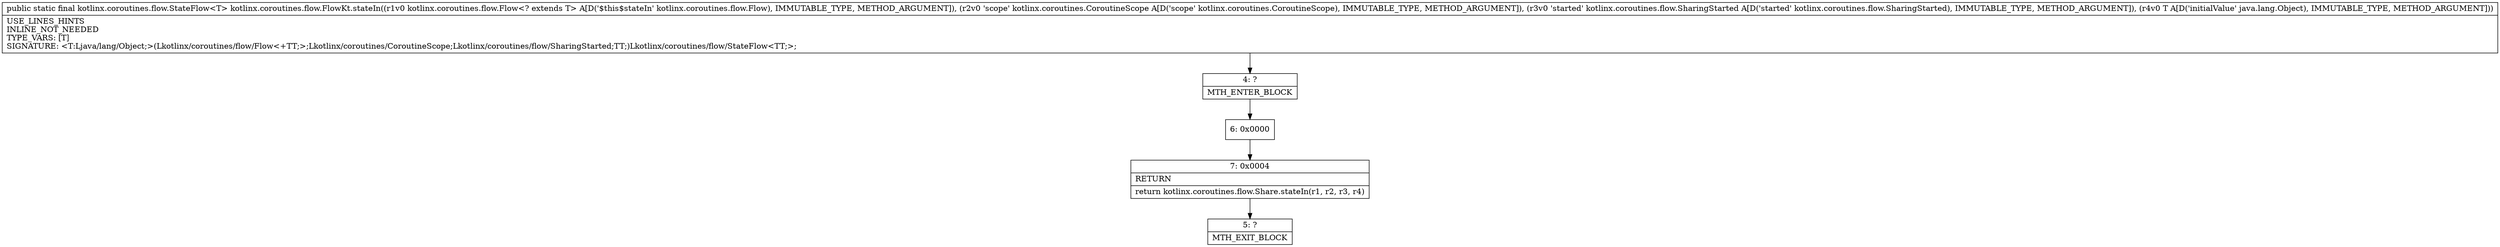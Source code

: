 digraph "CFG forkotlinx.coroutines.flow.FlowKt.stateIn(Lkotlinx\/coroutines\/flow\/Flow;Lkotlinx\/coroutines\/CoroutineScope;Lkotlinx\/coroutines\/flow\/SharingStarted;Ljava\/lang\/Object;)Lkotlinx\/coroutines\/flow\/StateFlow;" {
Node_4 [shape=record,label="{4\:\ ?|MTH_ENTER_BLOCK\l}"];
Node_6 [shape=record,label="{6\:\ 0x0000}"];
Node_7 [shape=record,label="{7\:\ 0x0004|RETURN\l|return kotlinx.coroutines.flow.Share.stateIn(r1, r2, r3, r4)\l}"];
Node_5 [shape=record,label="{5\:\ ?|MTH_EXIT_BLOCK\l}"];
MethodNode[shape=record,label="{public static final kotlinx.coroutines.flow.StateFlow\<T\> kotlinx.coroutines.flow.FlowKt.stateIn((r1v0 kotlinx.coroutines.flow.Flow\<? extends T\> A[D('$this$stateIn' kotlinx.coroutines.flow.Flow), IMMUTABLE_TYPE, METHOD_ARGUMENT]), (r2v0 'scope' kotlinx.coroutines.CoroutineScope A[D('scope' kotlinx.coroutines.CoroutineScope), IMMUTABLE_TYPE, METHOD_ARGUMENT]), (r3v0 'started' kotlinx.coroutines.flow.SharingStarted A[D('started' kotlinx.coroutines.flow.SharingStarted), IMMUTABLE_TYPE, METHOD_ARGUMENT]), (r4v0 T A[D('initialValue' java.lang.Object), IMMUTABLE_TYPE, METHOD_ARGUMENT]))  | USE_LINES_HINTS\lINLINE_NOT_NEEDED\lTYPE_VARS: [T]\lSIGNATURE: \<T:Ljava\/lang\/Object;\>(Lkotlinx\/coroutines\/flow\/Flow\<+TT;\>;Lkotlinx\/coroutines\/CoroutineScope;Lkotlinx\/coroutines\/flow\/SharingStarted;TT;)Lkotlinx\/coroutines\/flow\/StateFlow\<TT;\>;\l}"];
MethodNode -> Node_4;Node_4 -> Node_6;
Node_6 -> Node_7;
Node_7 -> Node_5;
}

